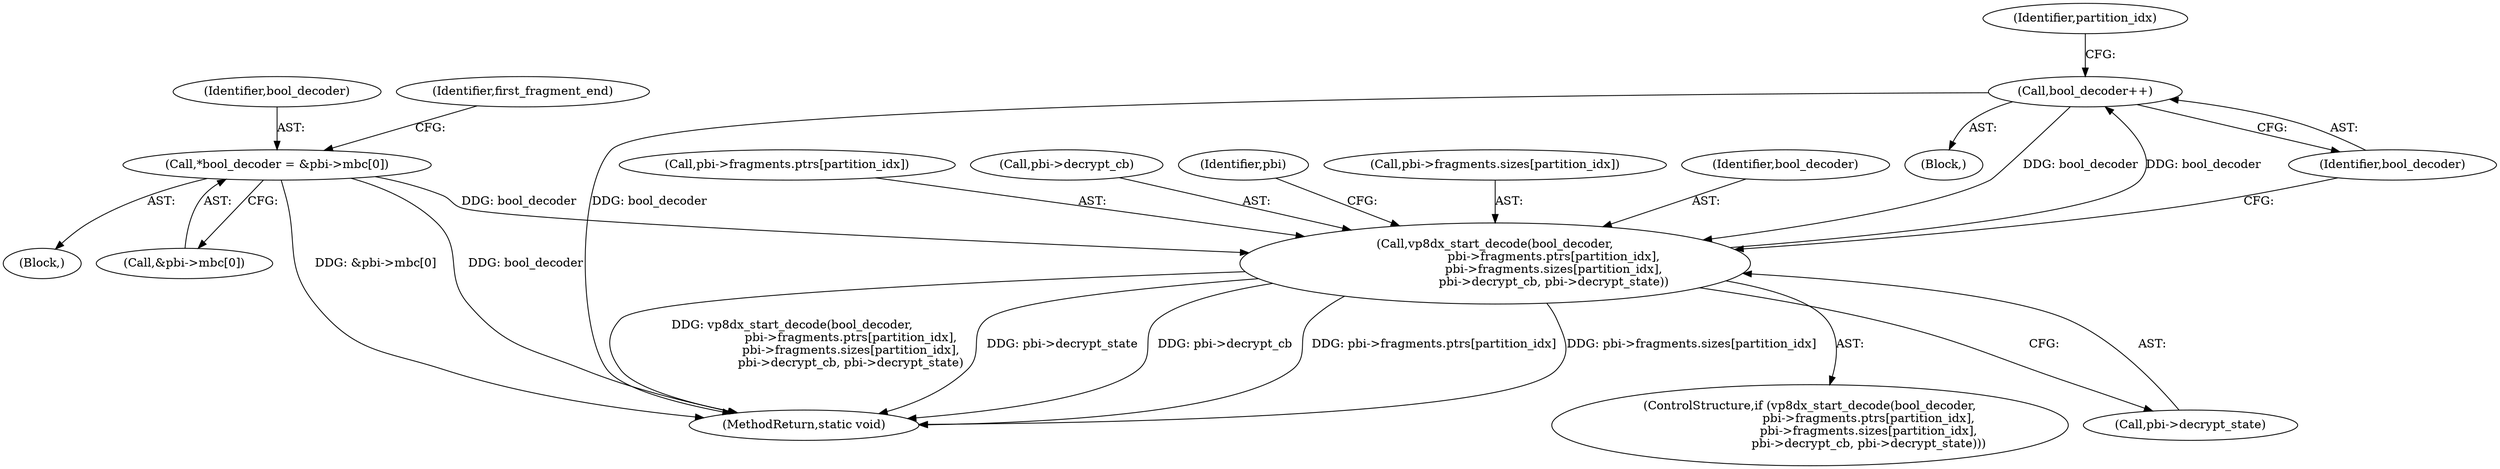 digraph "0_Android_6886e8e0a9db2dbad723dc37a548233e004b33bc@pointer" {
"1000410" [label="(Call,bool_decoder++)"];
"1000378" [label="(Call,vp8dx_start_decode(bool_decoder,\n                               pbi->fragments.ptrs[partition_idx],\n                               pbi->fragments.sizes[partition_idx],\n                               pbi->decrypt_cb, pbi->decrypt_state))"];
"1000410" [label="(Call,bool_decoder++)"];
"1000112" [label="(Call,*bool_decoder = &pbi->mbc[0])"];
"1000410" [label="(Call,bool_decoder++)"];
"1000113" [label="(Identifier,bool_decoder)"];
"1000125" [label="(Identifier,first_fragment_end)"];
"1000397" [label="(Call,pbi->decrypt_state)"];
"1000376" [label="(Block,)"];
"1000375" [label="(Identifier,partition_idx)"];
"1000378" [label="(Call,vp8dx_start_decode(bool_decoder,\n                               pbi->fragments.ptrs[partition_idx],\n                               pbi->fragments.sizes[partition_idx],\n                               pbi->decrypt_cb, pbi->decrypt_state))"];
"1000380" [label="(Call,pbi->fragments.ptrs[partition_idx])"];
"1000114" [label="(Call,&pbi->mbc[0])"];
"1000427" [label="(MethodReturn,static void)"];
"1000394" [label="(Call,pbi->decrypt_cb)"];
"1000404" [label="(Identifier,pbi)"];
"1000377" [label="(ControlStructure,if (vp8dx_start_decode(bool_decoder,\n                               pbi->fragments.ptrs[partition_idx],\n                               pbi->fragments.sizes[partition_idx],\n                               pbi->decrypt_cb, pbi->decrypt_state)))"];
"1000387" [label="(Call,pbi->fragments.sizes[partition_idx])"];
"1000112" [label="(Call,*bool_decoder = &pbi->mbc[0])"];
"1000110" [label="(Block,)"];
"1000379" [label="(Identifier,bool_decoder)"];
"1000411" [label="(Identifier,bool_decoder)"];
"1000410" -> "1000376"  [label="AST: "];
"1000410" -> "1000411"  [label="CFG: "];
"1000411" -> "1000410"  [label="AST: "];
"1000375" -> "1000410"  [label="CFG: "];
"1000410" -> "1000427"  [label="DDG: bool_decoder"];
"1000410" -> "1000378"  [label="DDG: bool_decoder"];
"1000378" -> "1000410"  [label="DDG: bool_decoder"];
"1000378" -> "1000377"  [label="AST: "];
"1000378" -> "1000397"  [label="CFG: "];
"1000379" -> "1000378"  [label="AST: "];
"1000380" -> "1000378"  [label="AST: "];
"1000387" -> "1000378"  [label="AST: "];
"1000394" -> "1000378"  [label="AST: "];
"1000397" -> "1000378"  [label="AST: "];
"1000404" -> "1000378"  [label="CFG: "];
"1000411" -> "1000378"  [label="CFG: "];
"1000378" -> "1000427"  [label="DDG: pbi->decrypt_state"];
"1000378" -> "1000427"  [label="DDG: pbi->decrypt_cb"];
"1000378" -> "1000427"  [label="DDG: pbi->fragments.ptrs[partition_idx]"];
"1000378" -> "1000427"  [label="DDG: pbi->fragments.sizes[partition_idx]"];
"1000378" -> "1000427"  [label="DDG: vp8dx_start_decode(bool_decoder,\n                               pbi->fragments.ptrs[partition_idx],\n                               pbi->fragments.sizes[partition_idx],\n                               pbi->decrypt_cb, pbi->decrypt_state)"];
"1000112" -> "1000378"  [label="DDG: bool_decoder"];
"1000112" -> "1000110"  [label="AST: "];
"1000112" -> "1000114"  [label="CFG: "];
"1000113" -> "1000112"  [label="AST: "];
"1000114" -> "1000112"  [label="AST: "];
"1000125" -> "1000112"  [label="CFG: "];
"1000112" -> "1000427"  [label="DDG: &pbi->mbc[0]"];
"1000112" -> "1000427"  [label="DDG: bool_decoder"];
}
